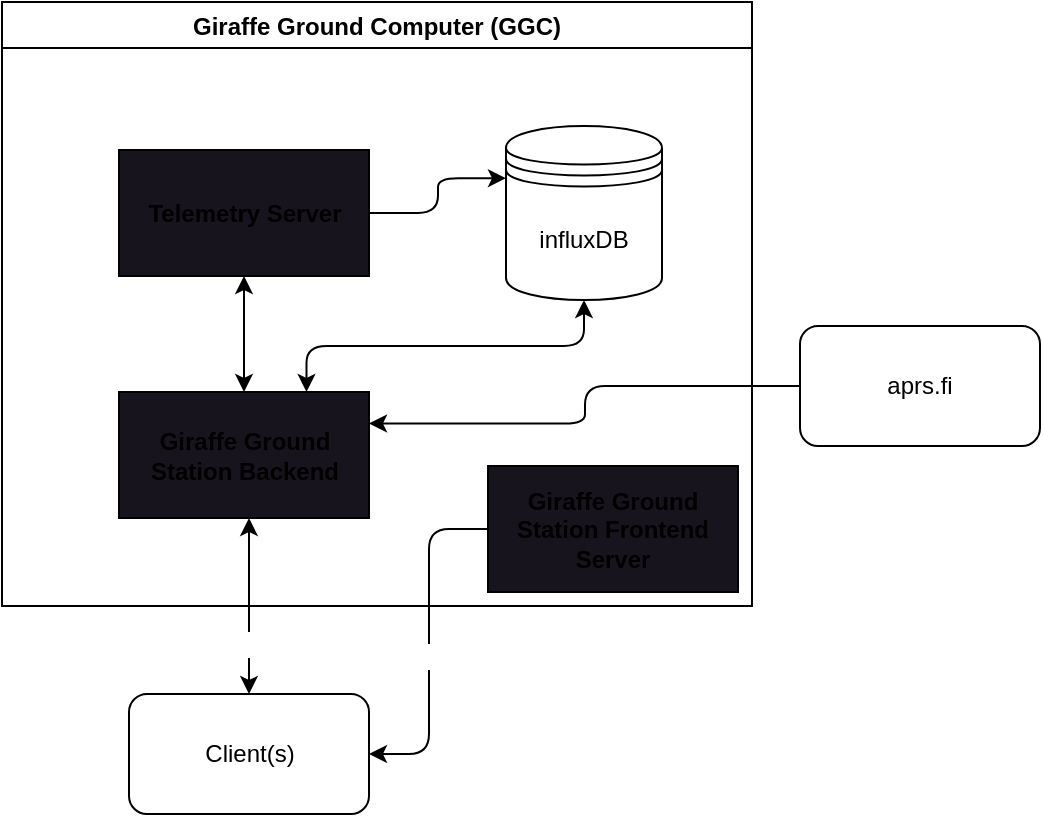 <mxfile>
    <diagram id="xH-T24poy5hYIG6f6IRd" name="Page-1">
        <mxGraphModel dx="2503" dy="514" grid="0" gridSize="10" guides="1" tooltips="1" connect="1" arrows="1" fold="1" page="0" pageScale="1" pageWidth="1100" pageHeight="850" math="0" shadow="0">
            <root>
                <mxCell id="0"/>
                <mxCell id="1" parent="0"/>
                <mxCell id="271" value="Giraffe Ground Computer (GGC)" style="swimlane;" vertex="1" parent="1">
                    <mxGeometry x="-914" y="359" width="375" height="302" as="geometry"/>
                </mxCell>
                <mxCell id="272" style="edgeStyle=elbowEdgeStyle;html=1;startArrow=classic;endArrow=classic;entryX=0.5;entryY=0;entryDx=0;entryDy=0;startFill=1;endFill=1;" edge="1" parent="271" source="274" target="275">
                    <mxGeometry relative="1" as="geometry"/>
                </mxCell>
                <mxCell id="273" style="edgeStyle=elbowEdgeStyle;html=1;startArrow=none;endArrow=classic;entryX=0;entryY=0.3;entryDx=0;entryDy=0;endFill=1;" edge="1" parent="271" source="274" target="277">
                    <mxGeometry relative="1" as="geometry"/>
                </mxCell>
                <UserObject label="Telemetry Server" treeRoot="1" id="274">
                    <mxCell style="whiteSpace=wrap;html=1;align=center;treeFolding=1;treeMoving=1;newEdgeStyle={&quot;edgeStyle&quot;:&quot;elbowEdgeStyle&quot;,&quot;startArrow&quot;:&quot;none&quot;,&quot;endArrow&quot;:&quot;none&quot;};fillColor=rgb(24, 20, 29);fontStyle=1" vertex="1" parent="271">
                        <mxGeometry x="58.5" y="74" width="125" height="63" as="geometry"/>
                    </mxCell>
                </UserObject>
                <UserObject label="Giraffe Ground Station Backend" treeRoot="1" id="275">
                    <mxCell style="whiteSpace=wrap;html=1;align=center;treeFolding=1;treeMoving=1;newEdgeStyle={&quot;edgeStyle&quot;:&quot;elbowEdgeStyle&quot;,&quot;startArrow&quot;:&quot;none&quot;,&quot;endArrow&quot;:&quot;none&quot;};fillColor=rgb(24, 20, 29);fontStyle=1" vertex="1" parent="271">
                        <mxGeometry x="58.5" y="195" width="125" height="63" as="geometry"/>
                    </mxCell>
                </UserObject>
                <mxCell id="276" style="edgeStyle=elbowEdgeStyle;html=1;entryX=0.75;entryY=0;entryDx=0;entryDy=0;elbow=vertical;startArrow=classic;startFill=1;" edge="1" parent="271" source="277" target="275">
                    <mxGeometry relative="1" as="geometry"/>
                </mxCell>
                <mxCell id="277" value="influxDB&lt;br&gt;" style="shape=datastore;whiteSpace=wrap;html=1;" vertex="1" parent="271">
                    <mxGeometry x="252" y="62" width="78" height="87" as="geometry"/>
                </mxCell>
                <UserObject label="Giraffe Ground Station Frontend Server" treeRoot="1" id="278">
                    <mxCell style="whiteSpace=wrap;html=1;align=center;treeFolding=1;treeMoving=1;newEdgeStyle={&quot;edgeStyle&quot;:&quot;elbowEdgeStyle&quot;,&quot;startArrow&quot;:&quot;none&quot;,&quot;endArrow&quot;:&quot;none&quot;};fillColor=rgb(24, 20, 29);fontStyle=1" vertex="1" parent="271">
                        <mxGeometry x="243" y="232" width="125" height="63" as="geometry"/>
                    </mxCell>
                </UserObject>
                <mxCell id="279" style="edgeStyle=elbowEdgeStyle;html=1;startArrow=classic;startFill=1;endArrow=none;endFill=0;" edge="1" source="281" target="278" parent="1">
                    <mxGeometry relative="1" as="geometry"/>
                </mxCell>
                <mxCell id="280" value="HTTP" style="edgeLabel;html=1;align=center;verticalAlign=middle;resizable=0;points=[];fontSize=11;fontColor=#FFFFFF;" vertex="1" connectable="0" parent="279">
                    <mxGeometry x="-0.091" y="2" relative="1" as="geometry">
                        <mxPoint x="2" y="-1" as="offset"/>
                    </mxGeometry>
                </mxCell>
                <mxCell id="281" value="Client(s)" style="rounded=1;whiteSpace=wrap;html=1;" vertex="1" parent="1">
                    <mxGeometry x="-850.5" y="705" width="120" height="60" as="geometry"/>
                </mxCell>
                <mxCell id="282" style="edgeStyle=elbowEdgeStyle;html=1;startArrow=classic;endArrow=classic;startFill=1;endFill=1;" edge="1" source="275" target="281" parent="1">
                    <mxGeometry relative="1" as="geometry"/>
                </mxCell>
                <mxCell id="283" value="Web Socket/HTTP" style="edgeLabel;html=1;align=center;verticalAlign=middle;resizable=0;points=[];fontSize=11;fontColor=#FFFFFF;" vertex="1" connectable="0" parent="282">
                    <mxGeometry x="0.306" relative="1" as="geometry">
                        <mxPoint x="-3" y="5" as="offset"/>
                    </mxGeometry>
                </mxCell>
                <mxCell id="284" style="edgeStyle=elbowEdgeStyle;html=1;entryX=1;entryY=0.25;entryDx=0;entryDy=0;" edge="1" source="285" target="275" parent="1">
                    <mxGeometry relative="1" as="geometry"/>
                </mxCell>
                <mxCell id="285" value="aprs.fi" style="rounded=1;whiteSpace=wrap;html=1;" vertex="1" parent="1">
                    <mxGeometry x="-515" y="521" width="120" height="60" as="geometry"/>
                </mxCell>
            </root>
        </mxGraphModel>
    </diagram>
</mxfile>